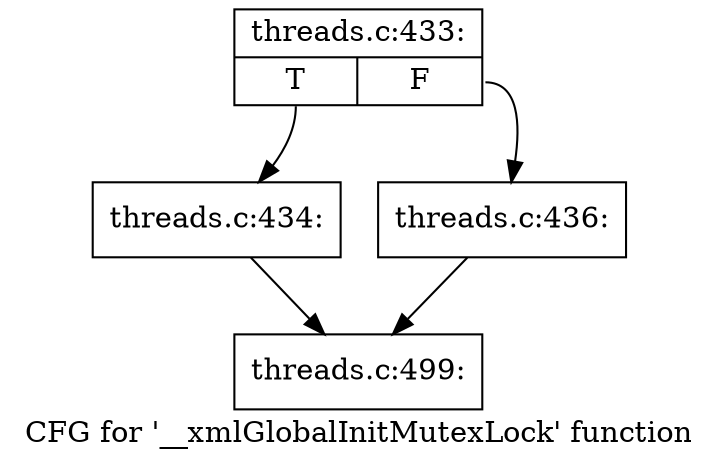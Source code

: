 digraph "CFG for '__xmlGlobalInitMutexLock' function" {
	label="CFG for '__xmlGlobalInitMutexLock' function";

	Node0x55d75a88ff90 [shape=record,label="{threads.c:433:|{<s0>T|<s1>F}}"];
	Node0x55d75a88ff90:s0 -> Node0x55d75a894a40;
	Node0x55d75a88ff90:s1 -> Node0x55d75a894a90;
	Node0x55d75a894a40 [shape=record,label="{threads.c:434:}"];
	Node0x55d75a894a40 -> Node0x55d75a88a360;
	Node0x55d75a894a90 [shape=record,label="{threads.c:436:}"];
	Node0x55d75a894a90 -> Node0x55d75a88a360;
	Node0x55d75a88a360 [shape=record,label="{threads.c:499:}"];
}

